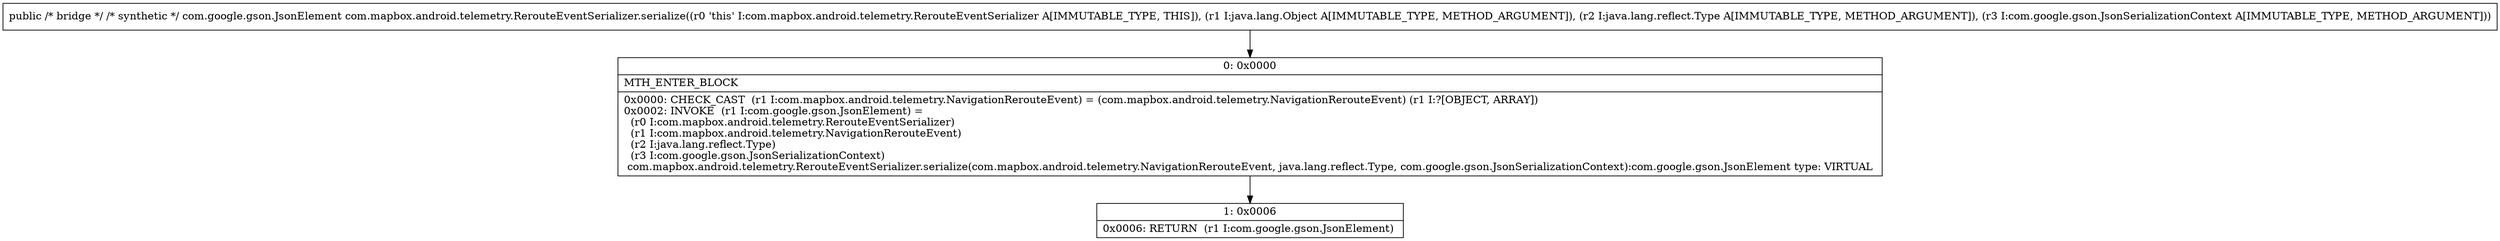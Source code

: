 digraph "CFG forcom.mapbox.android.telemetry.RerouteEventSerializer.serialize(Ljava\/lang\/Object;Ljava\/lang\/reflect\/Type;Lcom\/google\/gson\/JsonSerializationContext;)Lcom\/google\/gson\/JsonElement;" {
Node_0 [shape=record,label="{0\:\ 0x0000|MTH_ENTER_BLOCK\l|0x0000: CHECK_CAST  (r1 I:com.mapbox.android.telemetry.NavigationRerouteEvent) = (com.mapbox.android.telemetry.NavigationRerouteEvent) (r1 I:?[OBJECT, ARRAY]) \l0x0002: INVOKE  (r1 I:com.google.gson.JsonElement) = \l  (r0 I:com.mapbox.android.telemetry.RerouteEventSerializer)\l  (r1 I:com.mapbox.android.telemetry.NavigationRerouteEvent)\l  (r2 I:java.lang.reflect.Type)\l  (r3 I:com.google.gson.JsonSerializationContext)\l com.mapbox.android.telemetry.RerouteEventSerializer.serialize(com.mapbox.android.telemetry.NavigationRerouteEvent, java.lang.reflect.Type, com.google.gson.JsonSerializationContext):com.google.gson.JsonElement type: VIRTUAL \l}"];
Node_1 [shape=record,label="{1\:\ 0x0006|0x0006: RETURN  (r1 I:com.google.gson.JsonElement) \l}"];
MethodNode[shape=record,label="{public \/* bridge *\/ \/* synthetic *\/ com.google.gson.JsonElement com.mapbox.android.telemetry.RerouteEventSerializer.serialize((r0 'this' I:com.mapbox.android.telemetry.RerouteEventSerializer A[IMMUTABLE_TYPE, THIS]), (r1 I:java.lang.Object A[IMMUTABLE_TYPE, METHOD_ARGUMENT]), (r2 I:java.lang.reflect.Type A[IMMUTABLE_TYPE, METHOD_ARGUMENT]), (r3 I:com.google.gson.JsonSerializationContext A[IMMUTABLE_TYPE, METHOD_ARGUMENT])) }"];
MethodNode -> Node_0;
Node_0 -> Node_1;
}

